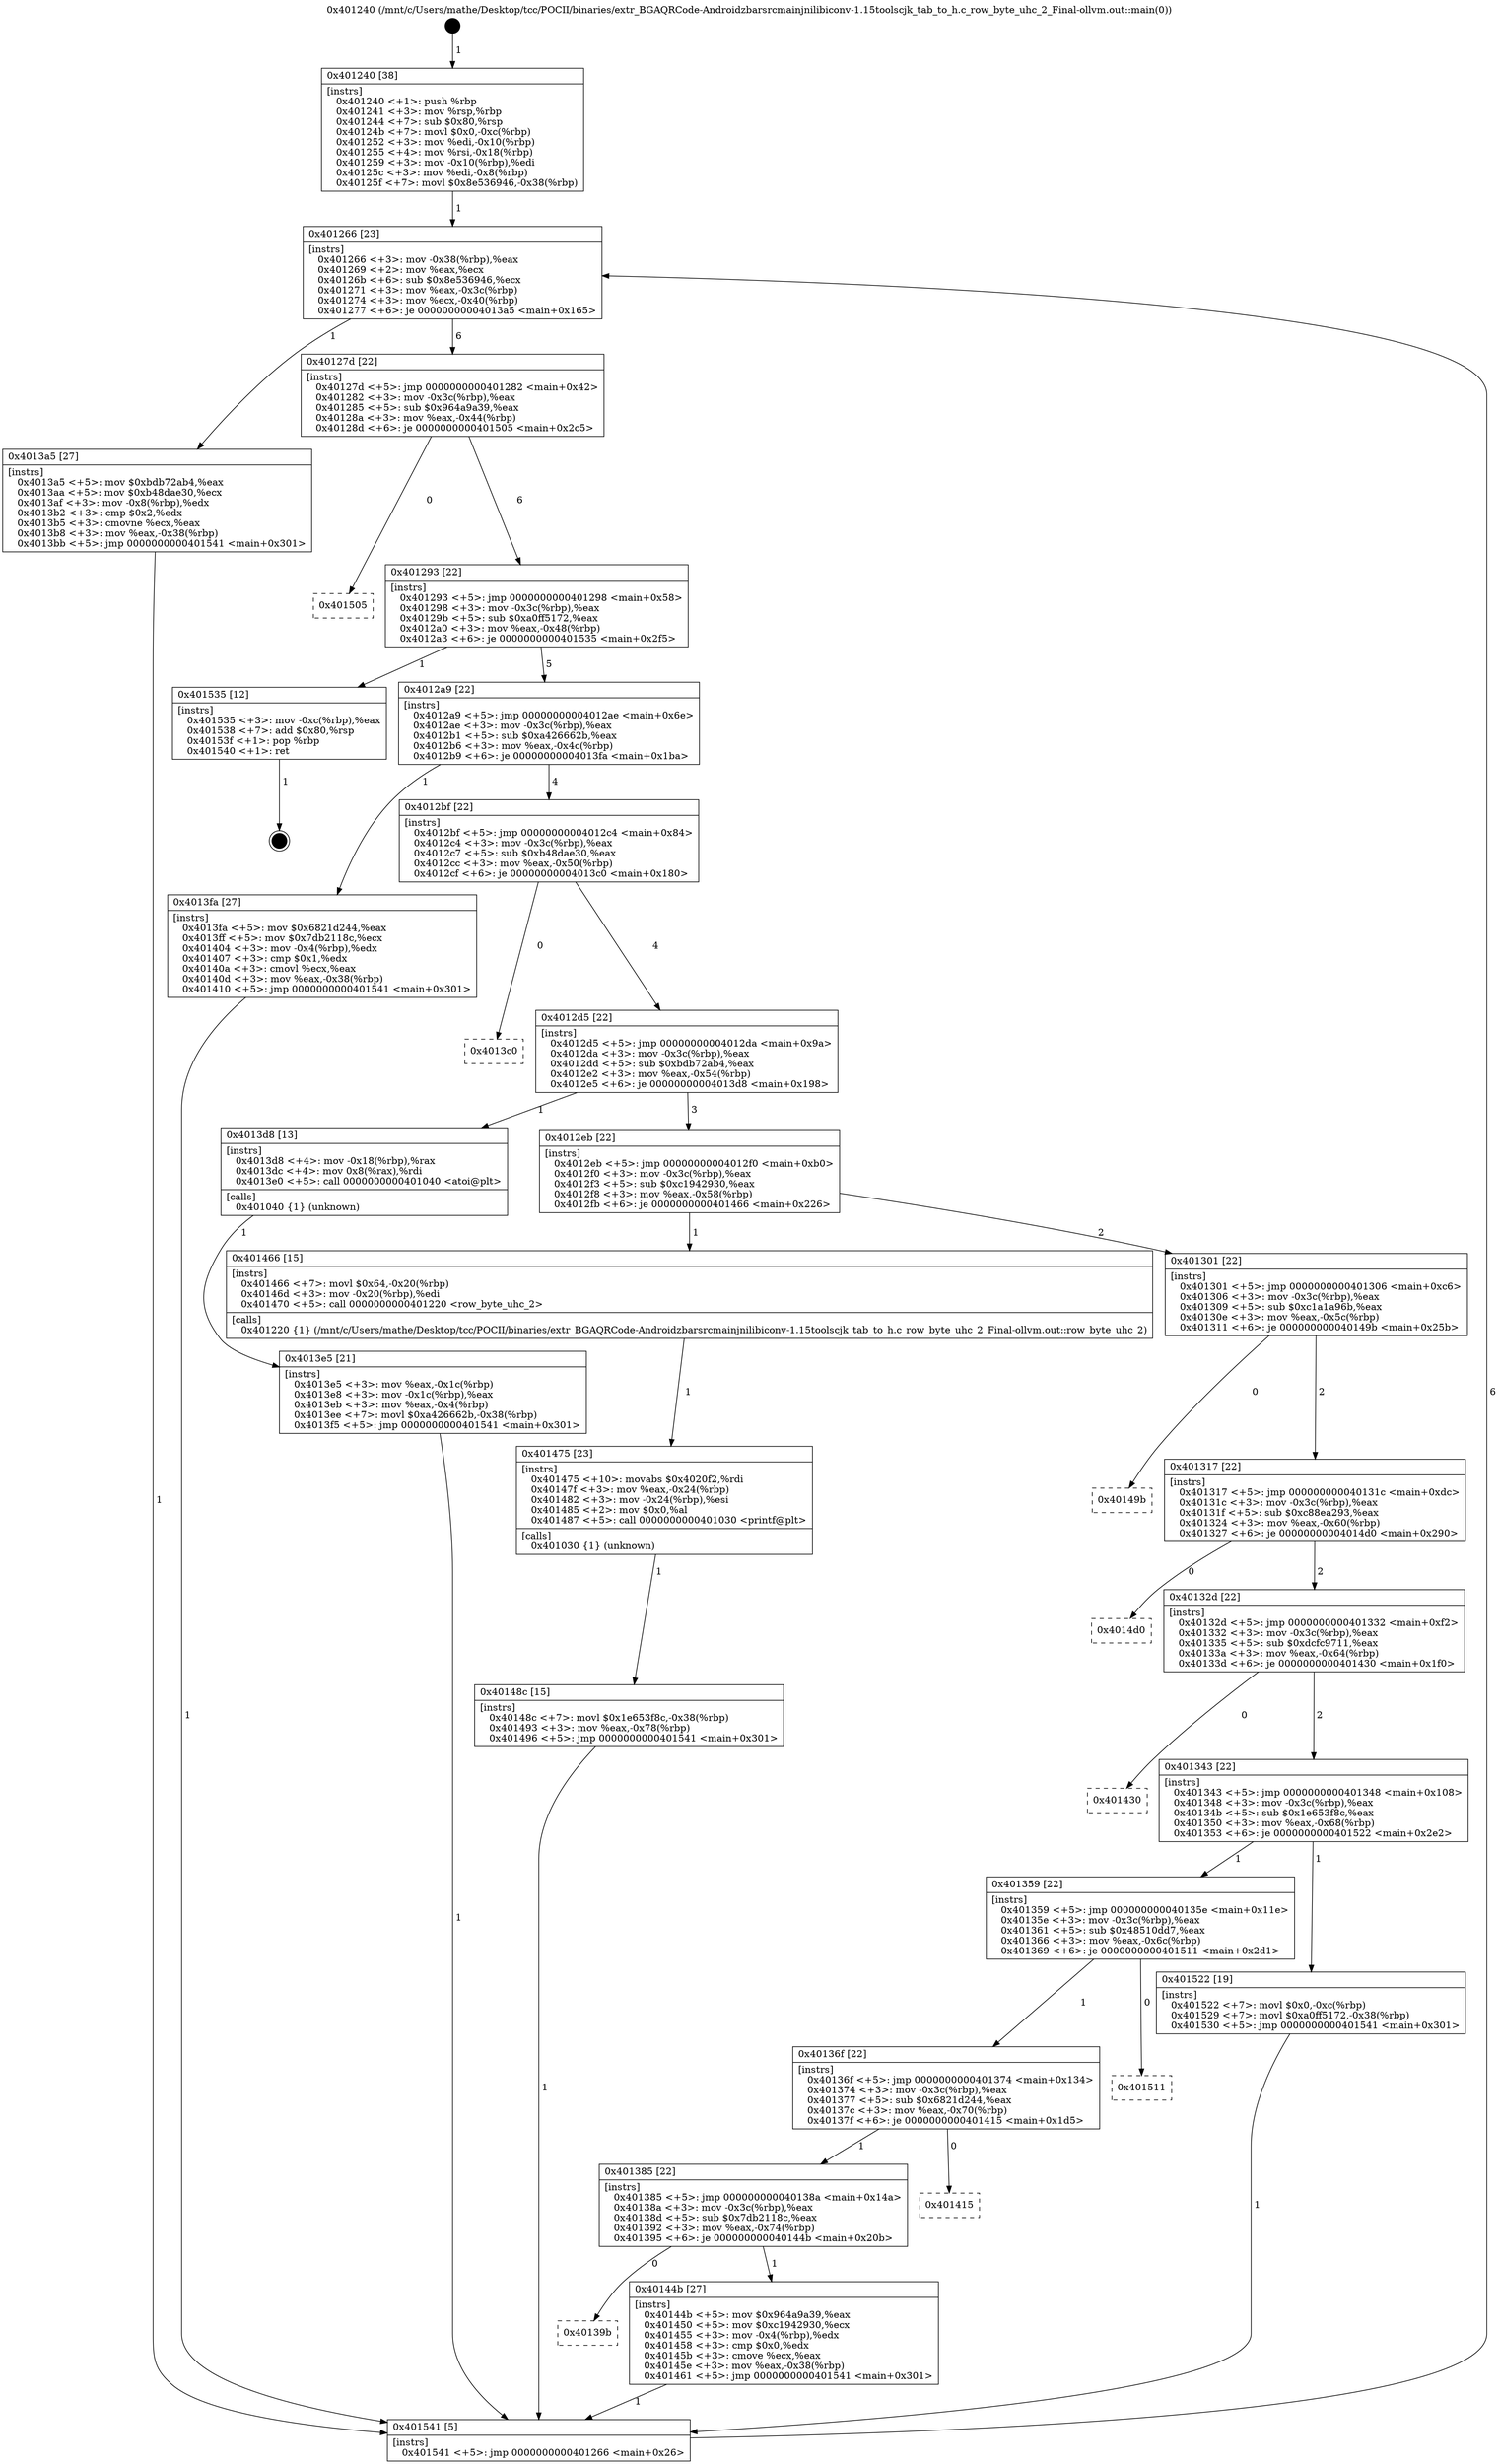 digraph "0x401240" {
  label = "0x401240 (/mnt/c/Users/mathe/Desktop/tcc/POCII/binaries/extr_BGAQRCode-Androidzbarsrcmainjnilibiconv-1.15toolscjk_tab_to_h.c_row_byte_uhc_2_Final-ollvm.out::main(0))"
  labelloc = "t"
  node[shape=record]

  Entry [label="",width=0.3,height=0.3,shape=circle,fillcolor=black,style=filled]
  "0x401266" [label="{
     0x401266 [23]\l
     | [instrs]\l
     &nbsp;&nbsp;0x401266 \<+3\>: mov -0x38(%rbp),%eax\l
     &nbsp;&nbsp;0x401269 \<+2\>: mov %eax,%ecx\l
     &nbsp;&nbsp;0x40126b \<+6\>: sub $0x8e536946,%ecx\l
     &nbsp;&nbsp;0x401271 \<+3\>: mov %eax,-0x3c(%rbp)\l
     &nbsp;&nbsp;0x401274 \<+3\>: mov %ecx,-0x40(%rbp)\l
     &nbsp;&nbsp;0x401277 \<+6\>: je 00000000004013a5 \<main+0x165\>\l
  }"]
  "0x4013a5" [label="{
     0x4013a5 [27]\l
     | [instrs]\l
     &nbsp;&nbsp;0x4013a5 \<+5\>: mov $0xbdb72ab4,%eax\l
     &nbsp;&nbsp;0x4013aa \<+5\>: mov $0xb48dae30,%ecx\l
     &nbsp;&nbsp;0x4013af \<+3\>: mov -0x8(%rbp),%edx\l
     &nbsp;&nbsp;0x4013b2 \<+3\>: cmp $0x2,%edx\l
     &nbsp;&nbsp;0x4013b5 \<+3\>: cmovne %ecx,%eax\l
     &nbsp;&nbsp;0x4013b8 \<+3\>: mov %eax,-0x38(%rbp)\l
     &nbsp;&nbsp;0x4013bb \<+5\>: jmp 0000000000401541 \<main+0x301\>\l
  }"]
  "0x40127d" [label="{
     0x40127d [22]\l
     | [instrs]\l
     &nbsp;&nbsp;0x40127d \<+5\>: jmp 0000000000401282 \<main+0x42\>\l
     &nbsp;&nbsp;0x401282 \<+3\>: mov -0x3c(%rbp),%eax\l
     &nbsp;&nbsp;0x401285 \<+5\>: sub $0x964a9a39,%eax\l
     &nbsp;&nbsp;0x40128a \<+3\>: mov %eax,-0x44(%rbp)\l
     &nbsp;&nbsp;0x40128d \<+6\>: je 0000000000401505 \<main+0x2c5\>\l
  }"]
  "0x401541" [label="{
     0x401541 [5]\l
     | [instrs]\l
     &nbsp;&nbsp;0x401541 \<+5\>: jmp 0000000000401266 \<main+0x26\>\l
  }"]
  "0x401240" [label="{
     0x401240 [38]\l
     | [instrs]\l
     &nbsp;&nbsp;0x401240 \<+1\>: push %rbp\l
     &nbsp;&nbsp;0x401241 \<+3\>: mov %rsp,%rbp\l
     &nbsp;&nbsp;0x401244 \<+7\>: sub $0x80,%rsp\l
     &nbsp;&nbsp;0x40124b \<+7\>: movl $0x0,-0xc(%rbp)\l
     &nbsp;&nbsp;0x401252 \<+3\>: mov %edi,-0x10(%rbp)\l
     &nbsp;&nbsp;0x401255 \<+4\>: mov %rsi,-0x18(%rbp)\l
     &nbsp;&nbsp;0x401259 \<+3\>: mov -0x10(%rbp),%edi\l
     &nbsp;&nbsp;0x40125c \<+3\>: mov %edi,-0x8(%rbp)\l
     &nbsp;&nbsp;0x40125f \<+7\>: movl $0x8e536946,-0x38(%rbp)\l
  }"]
  Exit [label="",width=0.3,height=0.3,shape=circle,fillcolor=black,style=filled,peripheries=2]
  "0x401505" [label="{
     0x401505\l
  }", style=dashed]
  "0x401293" [label="{
     0x401293 [22]\l
     | [instrs]\l
     &nbsp;&nbsp;0x401293 \<+5\>: jmp 0000000000401298 \<main+0x58\>\l
     &nbsp;&nbsp;0x401298 \<+3\>: mov -0x3c(%rbp),%eax\l
     &nbsp;&nbsp;0x40129b \<+5\>: sub $0xa0ff5172,%eax\l
     &nbsp;&nbsp;0x4012a0 \<+3\>: mov %eax,-0x48(%rbp)\l
     &nbsp;&nbsp;0x4012a3 \<+6\>: je 0000000000401535 \<main+0x2f5\>\l
  }"]
  "0x40148c" [label="{
     0x40148c [15]\l
     | [instrs]\l
     &nbsp;&nbsp;0x40148c \<+7\>: movl $0x1e653f8c,-0x38(%rbp)\l
     &nbsp;&nbsp;0x401493 \<+3\>: mov %eax,-0x78(%rbp)\l
     &nbsp;&nbsp;0x401496 \<+5\>: jmp 0000000000401541 \<main+0x301\>\l
  }"]
  "0x401535" [label="{
     0x401535 [12]\l
     | [instrs]\l
     &nbsp;&nbsp;0x401535 \<+3\>: mov -0xc(%rbp),%eax\l
     &nbsp;&nbsp;0x401538 \<+7\>: add $0x80,%rsp\l
     &nbsp;&nbsp;0x40153f \<+1\>: pop %rbp\l
     &nbsp;&nbsp;0x401540 \<+1\>: ret\l
  }"]
  "0x4012a9" [label="{
     0x4012a9 [22]\l
     | [instrs]\l
     &nbsp;&nbsp;0x4012a9 \<+5\>: jmp 00000000004012ae \<main+0x6e\>\l
     &nbsp;&nbsp;0x4012ae \<+3\>: mov -0x3c(%rbp),%eax\l
     &nbsp;&nbsp;0x4012b1 \<+5\>: sub $0xa426662b,%eax\l
     &nbsp;&nbsp;0x4012b6 \<+3\>: mov %eax,-0x4c(%rbp)\l
     &nbsp;&nbsp;0x4012b9 \<+6\>: je 00000000004013fa \<main+0x1ba\>\l
  }"]
  "0x401475" [label="{
     0x401475 [23]\l
     | [instrs]\l
     &nbsp;&nbsp;0x401475 \<+10\>: movabs $0x4020f2,%rdi\l
     &nbsp;&nbsp;0x40147f \<+3\>: mov %eax,-0x24(%rbp)\l
     &nbsp;&nbsp;0x401482 \<+3\>: mov -0x24(%rbp),%esi\l
     &nbsp;&nbsp;0x401485 \<+2\>: mov $0x0,%al\l
     &nbsp;&nbsp;0x401487 \<+5\>: call 0000000000401030 \<printf@plt\>\l
     | [calls]\l
     &nbsp;&nbsp;0x401030 \{1\} (unknown)\l
  }"]
  "0x4013fa" [label="{
     0x4013fa [27]\l
     | [instrs]\l
     &nbsp;&nbsp;0x4013fa \<+5\>: mov $0x6821d244,%eax\l
     &nbsp;&nbsp;0x4013ff \<+5\>: mov $0x7db2118c,%ecx\l
     &nbsp;&nbsp;0x401404 \<+3\>: mov -0x4(%rbp),%edx\l
     &nbsp;&nbsp;0x401407 \<+3\>: cmp $0x1,%edx\l
     &nbsp;&nbsp;0x40140a \<+3\>: cmovl %ecx,%eax\l
     &nbsp;&nbsp;0x40140d \<+3\>: mov %eax,-0x38(%rbp)\l
     &nbsp;&nbsp;0x401410 \<+5\>: jmp 0000000000401541 \<main+0x301\>\l
  }"]
  "0x4012bf" [label="{
     0x4012bf [22]\l
     | [instrs]\l
     &nbsp;&nbsp;0x4012bf \<+5\>: jmp 00000000004012c4 \<main+0x84\>\l
     &nbsp;&nbsp;0x4012c4 \<+3\>: mov -0x3c(%rbp),%eax\l
     &nbsp;&nbsp;0x4012c7 \<+5\>: sub $0xb48dae30,%eax\l
     &nbsp;&nbsp;0x4012cc \<+3\>: mov %eax,-0x50(%rbp)\l
     &nbsp;&nbsp;0x4012cf \<+6\>: je 00000000004013c0 \<main+0x180\>\l
  }"]
  "0x40139b" [label="{
     0x40139b\l
  }", style=dashed]
  "0x4013c0" [label="{
     0x4013c0\l
  }", style=dashed]
  "0x4012d5" [label="{
     0x4012d5 [22]\l
     | [instrs]\l
     &nbsp;&nbsp;0x4012d5 \<+5\>: jmp 00000000004012da \<main+0x9a\>\l
     &nbsp;&nbsp;0x4012da \<+3\>: mov -0x3c(%rbp),%eax\l
     &nbsp;&nbsp;0x4012dd \<+5\>: sub $0xbdb72ab4,%eax\l
     &nbsp;&nbsp;0x4012e2 \<+3\>: mov %eax,-0x54(%rbp)\l
     &nbsp;&nbsp;0x4012e5 \<+6\>: je 00000000004013d8 \<main+0x198\>\l
  }"]
  "0x40144b" [label="{
     0x40144b [27]\l
     | [instrs]\l
     &nbsp;&nbsp;0x40144b \<+5\>: mov $0x964a9a39,%eax\l
     &nbsp;&nbsp;0x401450 \<+5\>: mov $0xc1942930,%ecx\l
     &nbsp;&nbsp;0x401455 \<+3\>: mov -0x4(%rbp),%edx\l
     &nbsp;&nbsp;0x401458 \<+3\>: cmp $0x0,%edx\l
     &nbsp;&nbsp;0x40145b \<+3\>: cmove %ecx,%eax\l
     &nbsp;&nbsp;0x40145e \<+3\>: mov %eax,-0x38(%rbp)\l
     &nbsp;&nbsp;0x401461 \<+5\>: jmp 0000000000401541 \<main+0x301\>\l
  }"]
  "0x4013d8" [label="{
     0x4013d8 [13]\l
     | [instrs]\l
     &nbsp;&nbsp;0x4013d8 \<+4\>: mov -0x18(%rbp),%rax\l
     &nbsp;&nbsp;0x4013dc \<+4\>: mov 0x8(%rax),%rdi\l
     &nbsp;&nbsp;0x4013e0 \<+5\>: call 0000000000401040 \<atoi@plt\>\l
     | [calls]\l
     &nbsp;&nbsp;0x401040 \{1\} (unknown)\l
  }"]
  "0x4012eb" [label="{
     0x4012eb [22]\l
     | [instrs]\l
     &nbsp;&nbsp;0x4012eb \<+5\>: jmp 00000000004012f0 \<main+0xb0\>\l
     &nbsp;&nbsp;0x4012f0 \<+3\>: mov -0x3c(%rbp),%eax\l
     &nbsp;&nbsp;0x4012f3 \<+5\>: sub $0xc1942930,%eax\l
     &nbsp;&nbsp;0x4012f8 \<+3\>: mov %eax,-0x58(%rbp)\l
     &nbsp;&nbsp;0x4012fb \<+6\>: je 0000000000401466 \<main+0x226\>\l
  }"]
  "0x4013e5" [label="{
     0x4013e5 [21]\l
     | [instrs]\l
     &nbsp;&nbsp;0x4013e5 \<+3\>: mov %eax,-0x1c(%rbp)\l
     &nbsp;&nbsp;0x4013e8 \<+3\>: mov -0x1c(%rbp),%eax\l
     &nbsp;&nbsp;0x4013eb \<+3\>: mov %eax,-0x4(%rbp)\l
     &nbsp;&nbsp;0x4013ee \<+7\>: movl $0xa426662b,-0x38(%rbp)\l
     &nbsp;&nbsp;0x4013f5 \<+5\>: jmp 0000000000401541 \<main+0x301\>\l
  }"]
  "0x401385" [label="{
     0x401385 [22]\l
     | [instrs]\l
     &nbsp;&nbsp;0x401385 \<+5\>: jmp 000000000040138a \<main+0x14a\>\l
     &nbsp;&nbsp;0x40138a \<+3\>: mov -0x3c(%rbp),%eax\l
     &nbsp;&nbsp;0x40138d \<+5\>: sub $0x7db2118c,%eax\l
     &nbsp;&nbsp;0x401392 \<+3\>: mov %eax,-0x74(%rbp)\l
     &nbsp;&nbsp;0x401395 \<+6\>: je 000000000040144b \<main+0x20b\>\l
  }"]
  "0x401466" [label="{
     0x401466 [15]\l
     | [instrs]\l
     &nbsp;&nbsp;0x401466 \<+7\>: movl $0x64,-0x20(%rbp)\l
     &nbsp;&nbsp;0x40146d \<+3\>: mov -0x20(%rbp),%edi\l
     &nbsp;&nbsp;0x401470 \<+5\>: call 0000000000401220 \<row_byte_uhc_2\>\l
     | [calls]\l
     &nbsp;&nbsp;0x401220 \{1\} (/mnt/c/Users/mathe/Desktop/tcc/POCII/binaries/extr_BGAQRCode-Androidzbarsrcmainjnilibiconv-1.15toolscjk_tab_to_h.c_row_byte_uhc_2_Final-ollvm.out::row_byte_uhc_2)\l
  }"]
  "0x401301" [label="{
     0x401301 [22]\l
     | [instrs]\l
     &nbsp;&nbsp;0x401301 \<+5\>: jmp 0000000000401306 \<main+0xc6\>\l
     &nbsp;&nbsp;0x401306 \<+3\>: mov -0x3c(%rbp),%eax\l
     &nbsp;&nbsp;0x401309 \<+5\>: sub $0xc1a1a96b,%eax\l
     &nbsp;&nbsp;0x40130e \<+3\>: mov %eax,-0x5c(%rbp)\l
     &nbsp;&nbsp;0x401311 \<+6\>: je 000000000040149b \<main+0x25b\>\l
  }"]
  "0x401415" [label="{
     0x401415\l
  }", style=dashed]
  "0x40149b" [label="{
     0x40149b\l
  }", style=dashed]
  "0x401317" [label="{
     0x401317 [22]\l
     | [instrs]\l
     &nbsp;&nbsp;0x401317 \<+5\>: jmp 000000000040131c \<main+0xdc\>\l
     &nbsp;&nbsp;0x40131c \<+3\>: mov -0x3c(%rbp),%eax\l
     &nbsp;&nbsp;0x40131f \<+5\>: sub $0xc88ea293,%eax\l
     &nbsp;&nbsp;0x401324 \<+3\>: mov %eax,-0x60(%rbp)\l
     &nbsp;&nbsp;0x401327 \<+6\>: je 00000000004014d0 \<main+0x290\>\l
  }"]
  "0x40136f" [label="{
     0x40136f [22]\l
     | [instrs]\l
     &nbsp;&nbsp;0x40136f \<+5\>: jmp 0000000000401374 \<main+0x134\>\l
     &nbsp;&nbsp;0x401374 \<+3\>: mov -0x3c(%rbp),%eax\l
     &nbsp;&nbsp;0x401377 \<+5\>: sub $0x6821d244,%eax\l
     &nbsp;&nbsp;0x40137c \<+3\>: mov %eax,-0x70(%rbp)\l
     &nbsp;&nbsp;0x40137f \<+6\>: je 0000000000401415 \<main+0x1d5\>\l
  }"]
  "0x4014d0" [label="{
     0x4014d0\l
  }", style=dashed]
  "0x40132d" [label="{
     0x40132d [22]\l
     | [instrs]\l
     &nbsp;&nbsp;0x40132d \<+5\>: jmp 0000000000401332 \<main+0xf2\>\l
     &nbsp;&nbsp;0x401332 \<+3\>: mov -0x3c(%rbp),%eax\l
     &nbsp;&nbsp;0x401335 \<+5\>: sub $0xdcfc9711,%eax\l
     &nbsp;&nbsp;0x40133a \<+3\>: mov %eax,-0x64(%rbp)\l
     &nbsp;&nbsp;0x40133d \<+6\>: je 0000000000401430 \<main+0x1f0\>\l
  }"]
  "0x401511" [label="{
     0x401511\l
  }", style=dashed]
  "0x401430" [label="{
     0x401430\l
  }", style=dashed]
  "0x401343" [label="{
     0x401343 [22]\l
     | [instrs]\l
     &nbsp;&nbsp;0x401343 \<+5\>: jmp 0000000000401348 \<main+0x108\>\l
     &nbsp;&nbsp;0x401348 \<+3\>: mov -0x3c(%rbp),%eax\l
     &nbsp;&nbsp;0x40134b \<+5\>: sub $0x1e653f8c,%eax\l
     &nbsp;&nbsp;0x401350 \<+3\>: mov %eax,-0x68(%rbp)\l
     &nbsp;&nbsp;0x401353 \<+6\>: je 0000000000401522 \<main+0x2e2\>\l
  }"]
  "0x401359" [label="{
     0x401359 [22]\l
     | [instrs]\l
     &nbsp;&nbsp;0x401359 \<+5\>: jmp 000000000040135e \<main+0x11e\>\l
     &nbsp;&nbsp;0x40135e \<+3\>: mov -0x3c(%rbp),%eax\l
     &nbsp;&nbsp;0x401361 \<+5\>: sub $0x48510dd7,%eax\l
     &nbsp;&nbsp;0x401366 \<+3\>: mov %eax,-0x6c(%rbp)\l
     &nbsp;&nbsp;0x401369 \<+6\>: je 0000000000401511 \<main+0x2d1\>\l
  }"]
  "0x401522" [label="{
     0x401522 [19]\l
     | [instrs]\l
     &nbsp;&nbsp;0x401522 \<+7\>: movl $0x0,-0xc(%rbp)\l
     &nbsp;&nbsp;0x401529 \<+7\>: movl $0xa0ff5172,-0x38(%rbp)\l
     &nbsp;&nbsp;0x401530 \<+5\>: jmp 0000000000401541 \<main+0x301\>\l
  }"]
  Entry -> "0x401240" [label=" 1"]
  "0x401266" -> "0x4013a5" [label=" 1"]
  "0x401266" -> "0x40127d" [label=" 6"]
  "0x4013a5" -> "0x401541" [label=" 1"]
  "0x401240" -> "0x401266" [label=" 1"]
  "0x401541" -> "0x401266" [label=" 6"]
  "0x401535" -> Exit [label=" 1"]
  "0x40127d" -> "0x401505" [label=" 0"]
  "0x40127d" -> "0x401293" [label=" 6"]
  "0x401522" -> "0x401541" [label=" 1"]
  "0x401293" -> "0x401535" [label=" 1"]
  "0x401293" -> "0x4012a9" [label=" 5"]
  "0x40148c" -> "0x401541" [label=" 1"]
  "0x4012a9" -> "0x4013fa" [label=" 1"]
  "0x4012a9" -> "0x4012bf" [label=" 4"]
  "0x401475" -> "0x40148c" [label=" 1"]
  "0x4012bf" -> "0x4013c0" [label=" 0"]
  "0x4012bf" -> "0x4012d5" [label=" 4"]
  "0x401466" -> "0x401475" [label=" 1"]
  "0x4012d5" -> "0x4013d8" [label=" 1"]
  "0x4012d5" -> "0x4012eb" [label=" 3"]
  "0x4013d8" -> "0x4013e5" [label=" 1"]
  "0x4013e5" -> "0x401541" [label=" 1"]
  "0x4013fa" -> "0x401541" [label=" 1"]
  "0x40144b" -> "0x401541" [label=" 1"]
  "0x4012eb" -> "0x401466" [label=" 1"]
  "0x4012eb" -> "0x401301" [label=" 2"]
  "0x401385" -> "0x40144b" [label=" 1"]
  "0x401301" -> "0x40149b" [label=" 0"]
  "0x401301" -> "0x401317" [label=" 2"]
  "0x401385" -> "0x40139b" [label=" 0"]
  "0x401317" -> "0x4014d0" [label=" 0"]
  "0x401317" -> "0x40132d" [label=" 2"]
  "0x40136f" -> "0x401415" [label=" 0"]
  "0x40132d" -> "0x401430" [label=" 0"]
  "0x40132d" -> "0x401343" [label=" 2"]
  "0x40136f" -> "0x401385" [label=" 1"]
  "0x401343" -> "0x401522" [label=" 1"]
  "0x401343" -> "0x401359" [label=" 1"]
  "0x401359" -> "0x40136f" [label=" 1"]
  "0x401359" -> "0x401511" [label=" 0"]
}
